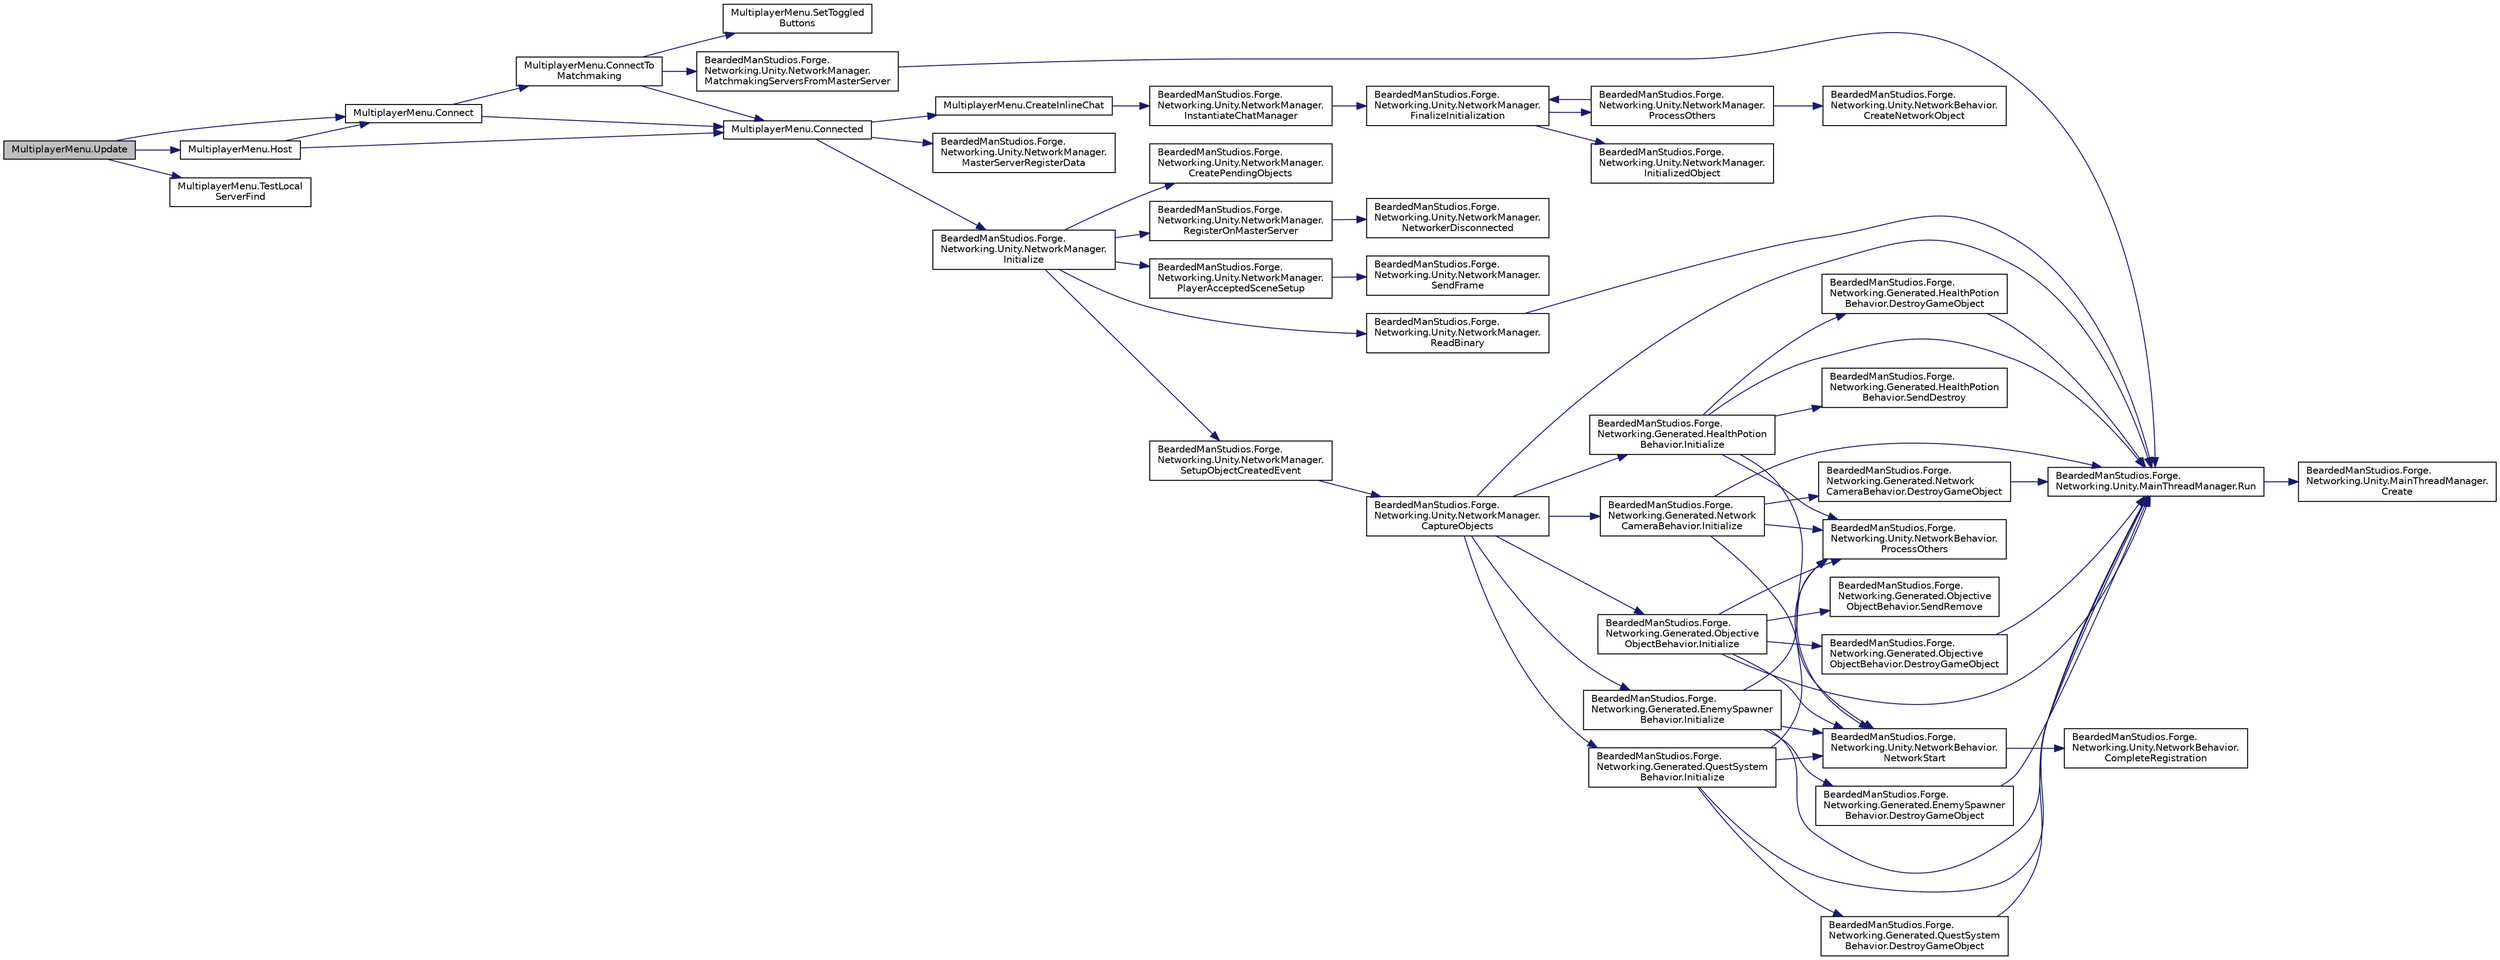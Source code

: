 digraph "MultiplayerMenu.Update"
{
 // LATEX_PDF_SIZE
  edge [fontname="Helvetica",fontsize="10",labelfontname="Helvetica",labelfontsize="10"];
  node [fontname="Helvetica",fontsize="10",shape=record];
  rankdir="LR";
  Node160 [label="MultiplayerMenu.Update",height=0.2,width=0.4,color="black", fillcolor="grey75", style="filled", fontcolor="black",tooltip=" "];
  Node160 -> Node161 [color="midnightblue",fontsize="10",style="solid",fontname="Helvetica"];
  Node161 [label="MultiplayerMenu.Host",height=0.2,width=0.4,color="black", fillcolor="white", style="filled",URL="$class_multiplayer_menu.html#a21fc59413ed9675145c3e3acf475c1ff",tooltip=" "];
  Node161 -> Node162 [color="midnightblue",fontsize="10",style="solid",fontname="Helvetica"];
  Node162 [label="MultiplayerMenu.Connect",height=0.2,width=0.4,color="black", fillcolor="white", style="filled",URL="$class_multiplayer_menu.html#a526449743e8a5a328a6521c15e3c0914",tooltip=" "];
  Node162 -> Node163 [color="midnightblue",fontsize="10",style="solid",fontname="Helvetica"];
  Node163 [label="MultiplayerMenu.ConnectTo\lMatchmaking",height=0.2,width=0.4,color="black", fillcolor="white", style="filled",URL="$class_multiplayer_menu.html#ac59247f573fda993ceb9d49340817e8d",tooltip=" "];
  Node163 -> Node164 [color="midnightblue",fontsize="10",style="solid",fontname="Helvetica"];
  Node164 [label="MultiplayerMenu.SetToggled\lButtons",height=0.2,width=0.4,color="black", fillcolor="white", style="filled",URL="$class_multiplayer_menu.html#ae84c9af57129fa39524d735fce1f97db",tooltip=" "];
  Node163 -> Node165 [color="midnightblue",fontsize="10",style="solid",fontname="Helvetica"];
  Node165 [label="BeardedManStudios.Forge.\lNetworking.Unity.NetworkManager.\lMatchmakingServersFromMasterServer",height=0.2,width=0.4,color="black", fillcolor="white", style="filled",URL="$class_bearded_man_studios_1_1_forge_1_1_networking_1_1_unity_1_1_network_manager.html#aea54d2d5ec640c955c65a3884a94e173",tooltip=" "];
  Node165 -> Node166 [color="midnightblue",fontsize="10",style="solid",fontname="Helvetica"];
  Node166 [label="BeardedManStudios.Forge.\lNetworking.Unity.MainThreadManager.Run",height=0.2,width=0.4,color="black", fillcolor="white", style="filled",URL="$class_bearded_man_studios_1_1_forge_1_1_networking_1_1_unity_1_1_main_thread_manager.html#a7af2419cbe4e68c03830072a2fb535b8",tooltip="Add a function to the list of functions to call on the main thread via the Update function"];
  Node166 -> Node167 [color="midnightblue",fontsize="10",style="solid",fontname="Helvetica"];
  Node167 [label="BeardedManStudios.Forge.\lNetworking.Unity.MainThreadManager.\lCreate",height=0.2,width=0.4,color="black", fillcolor="white", style="filled",URL="$class_bearded_man_studios_1_1_forge_1_1_networking_1_1_unity_1_1_main_thread_manager.html#a1c20676eb649b3ce5d53a15f1d57c7e4",tooltip="This will create a main thread manager if one is not already created"];
  Node163 -> Node168 [color="midnightblue",fontsize="10",style="solid",fontname="Helvetica"];
  Node168 [label="MultiplayerMenu.Connected",height=0.2,width=0.4,color="black", fillcolor="white", style="filled",URL="$class_multiplayer_menu.html#a9abdf7c39a350156f752026fa79117d7",tooltip=" "];
  Node168 -> Node169 [color="midnightblue",fontsize="10",style="solid",fontname="Helvetica"];
  Node169 [label="BeardedManStudios.Forge.\lNetworking.Unity.NetworkManager.\lMasterServerRegisterData",height=0.2,width=0.4,color="black", fillcolor="white", style="filled",URL="$class_bearded_man_studios_1_1_forge_1_1_networking_1_1_unity_1_1_network_manager.html#a6750ae5c5bb32aad946ed02508e6d70e",tooltip=" "];
  Node168 -> Node170 [color="midnightblue",fontsize="10",style="solid",fontname="Helvetica"];
  Node170 [label="BeardedManStudios.Forge.\lNetworking.Unity.NetworkManager.\lInitialize",height=0.2,width=0.4,color="black", fillcolor="white", style="filled",URL="$class_bearded_man_studios_1_1_forge_1_1_networking_1_1_unity_1_1_network_manager.html#aad1aedb079fcd2f6e290579764fefa4b",tooltip=" "];
  Node170 -> Node171 [color="midnightblue",fontsize="10",style="solid",fontname="Helvetica"];
  Node171 [label="BeardedManStudios.Forge.\lNetworking.Unity.NetworkManager.\lCreatePendingObjects",height=0.2,width=0.4,color="black", fillcolor="white", style="filled",URL="$class_bearded_man_studios_1_1_forge_1_1_networking_1_1_unity_1_1_network_manager.html#ad119f6f9622a59e6ffd8f7a40d21f718",tooltip=" "];
  Node170 -> Node172 [color="midnightblue",fontsize="10",style="solid",fontname="Helvetica"];
  Node172 [label="BeardedManStudios.Forge.\lNetworking.Unity.NetworkManager.\lReadBinary",height=0.2,width=0.4,color="black", fillcolor="white", style="filled",URL="$class_bearded_man_studios_1_1_forge_1_1_networking_1_1_unity_1_1_network_manager.html#aded61a88cd80c80b52cfcc561a5feb1d",tooltip=" "];
  Node172 -> Node166 [color="midnightblue",fontsize="10",style="solid",fontname="Helvetica"];
  Node170 -> Node173 [color="midnightblue",fontsize="10",style="solid",fontname="Helvetica"];
  Node173 [label="BeardedManStudios.Forge.\lNetworking.Unity.NetworkManager.\lSetupObjectCreatedEvent",height=0.2,width=0.4,color="black", fillcolor="white", style="filled",URL="$class_bearded_man_studios_1_1_forge_1_1_networking_1_1_unity_1_1_network_manager.html#ade6720b520399c5e1ed3816cb7702ca4",tooltip=" "];
  Node173 -> Node174 [color="midnightblue",fontsize="10",style="solid",fontname="Helvetica"];
  Node174 [label="BeardedManStudios.Forge.\lNetworking.Unity.NetworkManager.\lCaptureObjects",height=0.2,width=0.4,color="black", fillcolor="white", style="filled",URL="$class_bearded_man_studios_1_1_forge_1_1_networking_1_1_unity_1_1_network_manager.html#a4628cc1bbd3ef3b778e329eb96655960",tooltip=" "];
  Node174 -> Node166 [color="midnightblue",fontsize="10",style="solid",fontname="Helvetica"];
  Node174 -> Node175 [color="midnightblue",fontsize="10",style="solid",fontname="Helvetica"];
  Node175 [label="BeardedManStudios.Forge.\lNetworking.Generated.EnemySpawner\lBehavior.Initialize",height=0.2,width=0.4,color="black", fillcolor="white", style="filled",URL="$class_bearded_man_studios_1_1_forge_1_1_networking_1_1_generated_1_1_enemy_spawner_behavior.html#aed221fb5efd3c96bfed0facebd896d09",tooltip=" "];
  Node175 -> Node176 [color="midnightblue",fontsize="10",style="solid",fontname="Helvetica"];
  Node176 [label="BeardedManStudios.Forge.\lNetworking.Generated.EnemySpawner\lBehavior.DestroyGameObject",height=0.2,width=0.4,color="black", fillcolor="white", style="filled",URL="$class_bearded_man_studios_1_1_forge_1_1_networking_1_1_generated_1_1_enemy_spawner_behavior.html#a210ee7a5f20770042be73fd848756ed5",tooltip=" "];
  Node176 -> Node166 [color="midnightblue",fontsize="10",style="solid",fontname="Helvetica"];
  Node175 -> Node177 [color="midnightblue",fontsize="10",style="solid",fontname="Helvetica"];
  Node177 [label="BeardedManStudios.Forge.\lNetworking.Unity.NetworkBehavior.\lProcessOthers",height=0.2,width=0.4,color="black", fillcolor="white", style="filled",URL="$class_bearded_man_studios_1_1_forge_1_1_networking_1_1_unity_1_1_network_behavior.html#a2ceaaf2ded90d5a010ee347c860d0b1f",tooltip=" "];
  Node175 -> Node166 [color="midnightblue",fontsize="10",style="solid",fontname="Helvetica"];
  Node175 -> Node178 [color="midnightblue",fontsize="10",style="solid",fontname="Helvetica"];
  Node178 [label="BeardedManStudios.Forge.\lNetworking.Unity.NetworkBehavior.\lNetworkStart",height=0.2,width=0.4,color="black", fillcolor="white", style="filled",URL="$class_bearded_man_studios_1_1_forge_1_1_networking_1_1_unity_1_1_network_behavior.html#a1882dec445bea7dd37bb67f5d004e757",tooltip=" "];
  Node178 -> Node179 [color="midnightblue",fontsize="10",style="solid",fontname="Helvetica"];
  Node179 [label="BeardedManStudios.Forge.\lNetworking.Unity.NetworkBehavior.\lCompleteRegistration",height=0.2,width=0.4,color="black", fillcolor="white", style="filled",URL="$class_bearded_man_studios_1_1_forge_1_1_networking_1_1_unity_1_1_network_behavior.html#a7f643955f4a6071446390d3678385eec",tooltip=" "];
  Node174 -> Node180 [color="midnightblue",fontsize="10",style="solid",fontname="Helvetica"];
  Node180 [label="BeardedManStudios.Forge.\lNetworking.Generated.HealthPotion\lBehavior.Initialize",height=0.2,width=0.4,color="black", fillcolor="white", style="filled",URL="$class_bearded_man_studios_1_1_forge_1_1_networking_1_1_generated_1_1_health_potion_behavior.html#a6f3fc4e16bdc76f7dee045af5ee6548a",tooltip=" "];
  Node180 -> Node181 [color="midnightblue",fontsize="10",style="solid",fontname="Helvetica"];
  Node181 [label="BeardedManStudios.Forge.\lNetworking.Generated.HealthPotion\lBehavior.SendDestroy",height=0.2,width=0.4,color="black", fillcolor="white", style="filled",URL="$class_bearded_man_studios_1_1_forge_1_1_networking_1_1_generated_1_1_health_potion_behavior.html#a6cfc4214ced5faf41ed01d9386ff24c1",tooltip="Arguments:"];
  Node180 -> Node182 [color="midnightblue",fontsize="10",style="solid",fontname="Helvetica"];
  Node182 [label="BeardedManStudios.Forge.\lNetworking.Generated.HealthPotion\lBehavior.DestroyGameObject",height=0.2,width=0.4,color="black", fillcolor="white", style="filled",URL="$class_bearded_man_studios_1_1_forge_1_1_networking_1_1_generated_1_1_health_potion_behavior.html#aa854040c0206642119d081d7366fd403",tooltip=" "];
  Node182 -> Node166 [color="midnightblue",fontsize="10",style="solid",fontname="Helvetica"];
  Node180 -> Node177 [color="midnightblue",fontsize="10",style="solid",fontname="Helvetica"];
  Node180 -> Node166 [color="midnightblue",fontsize="10",style="solid",fontname="Helvetica"];
  Node180 -> Node178 [color="midnightblue",fontsize="10",style="solid",fontname="Helvetica"];
  Node174 -> Node183 [color="midnightblue",fontsize="10",style="solid",fontname="Helvetica"];
  Node183 [label="BeardedManStudios.Forge.\lNetworking.Generated.Network\lCameraBehavior.Initialize",height=0.2,width=0.4,color="black", fillcolor="white", style="filled",URL="$class_bearded_man_studios_1_1_forge_1_1_networking_1_1_generated_1_1_network_camera_behavior.html#a68b41719a29018e0161be6b2f852b74c",tooltip=" "];
  Node183 -> Node184 [color="midnightblue",fontsize="10",style="solid",fontname="Helvetica"];
  Node184 [label="BeardedManStudios.Forge.\lNetworking.Generated.Network\lCameraBehavior.DestroyGameObject",height=0.2,width=0.4,color="black", fillcolor="white", style="filled",URL="$class_bearded_man_studios_1_1_forge_1_1_networking_1_1_generated_1_1_network_camera_behavior.html#a67ecafd4bda5a38cb2d25319108c68df",tooltip=" "];
  Node184 -> Node166 [color="midnightblue",fontsize="10",style="solid",fontname="Helvetica"];
  Node183 -> Node177 [color="midnightblue",fontsize="10",style="solid",fontname="Helvetica"];
  Node183 -> Node166 [color="midnightblue",fontsize="10",style="solid",fontname="Helvetica"];
  Node183 -> Node178 [color="midnightblue",fontsize="10",style="solid",fontname="Helvetica"];
  Node174 -> Node185 [color="midnightblue",fontsize="10",style="solid",fontname="Helvetica"];
  Node185 [label="BeardedManStudios.Forge.\lNetworking.Generated.Objective\lObjectBehavior.Initialize",height=0.2,width=0.4,color="black", fillcolor="white", style="filled",URL="$class_bearded_man_studios_1_1_forge_1_1_networking_1_1_generated_1_1_objective_object_behavior.html#a47a4a232a6b2e6eeec036074e3a46de7",tooltip=" "];
  Node185 -> Node186 [color="midnightblue",fontsize="10",style="solid",fontname="Helvetica"];
  Node186 [label="BeardedManStudios.Forge.\lNetworking.Generated.Objective\lObjectBehavior.SendRemove",height=0.2,width=0.4,color="black", fillcolor="white", style="filled",URL="$class_bearded_man_studios_1_1_forge_1_1_networking_1_1_generated_1_1_objective_object_behavior.html#af6b8f1c02f2eaf3f67373c1589553881",tooltip="Arguments:"];
  Node185 -> Node187 [color="midnightblue",fontsize="10",style="solid",fontname="Helvetica"];
  Node187 [label="BeardedManStudios.Forge.\lNetworking.Generated.Objective\lObjectBehavior.DestroyGameObject",height=0.2,width=0.4,color="black", fillcolor="white", style="filled",URL="$class_bearded_man_studios_1_1_forge_1_1_networking_1_1_generated_1_1_objective_object_behavior.html#a520b907db91793aab94a4be348664c04",tooltip=" "];
  Node187 -> Node166 [color="midnightblue",fontsize="10",style="solid",fontname="Helvetica"];
  Node185 -> Node177 [color="midnightblue",fontsize="10",style="solid",fontname="Helvetica"];
  Node185 -> Node166 [color="midnightblue",fontsize="10",style="solid",fontname="Helvetica"];
  Node185 -> Node178 [color="midnightblue",fontsize="10",style="solid",fontname="Helvetica"];
  Node174 -> Node188 [color="midnightblue",fontsize="10",style="solid",fontname="Helvetica"];
  Node188 [label="BeardedManStudios.Forge.\lNetworking.Generated.QuestSystem\lBehavior.Initialize",height=0.2,width=0.4,color="black", fillcolor="white", style="filled",URL="$class_bearded_man_studios_1_1_forge_1_1_networking_1_1_generated_1_1_quest_system_behavior.html#a8b320d7d7e7db1d712a2e297a57d9a26",tooltip=" "];
  Node188 -> Node189 [color="midnightblue",fontsize="10",style="solid",fontname="Helvetica"];
  Node189 [label="BeardedManStudios.Forge.\lNetworking.Generated.QuestSystem\lBehavior.DestroyGameObject",height=0.2,width=0.4,color="black", fillcolor="white", style="filled",URL="$class_bearded_man_studios_1_1_forge_1_1_networking_1_1_generated_1_1_quest_system_behavior.html#a5b2000b576e3d0e995d0bc99c7b643cc",tooltip=" "];
  Node189 -> Node166 [color="midnightblue",fontsize="10",style="solid",fontname="Helvetica"];
  Node188 -> Node177 [color="midnightblue",fontsize="10",style="solid",fontname="Helvetica"];
  Node188 -> Node166 [color="midnightblue",fontsize="10",style="solid",fontname="Helvetica"];
  Node188 -> Node178 [color="midnightblue",fontsize="10",style="solid",fontname="Helvetica"];
  Node170 -> Node190 [color="midnightblue",fontsize="10",style="solid",fontname="Helvetica"];
  Node190 [label="BeardedManStudios.Forge.\lNetworking.Unity.NetworkManager.\lRegisterOnMasterServer",height=0.2,width=0.4,color="black", fillcolor="white", style="filled",URL="$class_bearded_man_studios_1_1_forge_1_1_networking_1_1_unity_1_1_network_manager.html#a3203d9a7e205c29a6fb88fc1ab0edf87",tooltip=" "];
  Node190 -> Node191 [color="midnightblue",fontsize="10",style="solid",fontname="Helvetica"];
  Node191 [label="BeardedManStudios.Forge.\lNetworking.Unity.NetworkManager.\lNetworkerDisconnected",height=0.2,width=0.4,color="black", fillcolor="white", style="filled",URL="$class_bearded_man_studios_1_1_forge_1_1_networking_1_1_unity_1_1_network_manager.html#a2a387dbb0a7e00649b481ba45d7674a8",tooltip=" "];
  Node170 -> Node192 [color="midnightblue",fontsize="10",style="solid",fontname="Helvetica"];
  Node192 [label="BeardedManStudios.Forge.\lNetworking.Unity.NetworkManager.\lPlayerAcceptedSceneSetup",height=0.2,width=0.4,color="black", fillcolor="white", style="filled",URL="$class_bearded_man_studios_1_1_forge_1_1_networking_1_1_unity_1_1_network_manager.html#aacd81617f3cd9c268d768efc33403ced",tooltip="Called automatically when a new player is accepted and sends the player the currently loaded scene in..."];
  Node192 -> Node193 [color="midnightblue",fontsize="10",style="solid",fontname="Helvetica"];
  Node193 [label="BeardedManStudios.Forge.\lNetworking.Unity.NetworkManager.\lSendFrame",height=0.2,width=0.4,color="black", fillcolor="white", style="filled",URL="$class_bearded_man_studios_1_1_forge_1_1_networking_1_1_unity_1_1_network_manager.html#ae69882559d100673bd0934cdab530ff3",tooltip="A wrapper around the various raw send methods for the client and server types"];
  Node168 -> Node194 [color="midnightblue",fontsize="10",style="solid",fontname="Helvetica"];
  Node194 [label="MultiplayerMenu.CreateInlineChat",height=0.2,width=0.4,color="black", fillcolor="white", style="filled",URL="$class_multiplayer_menu.html#a680ea4728569ffbfd306210dab66b14b",tooltip=" "];
  Node194 -> Node195 [color="midnightblue",fontsize="10",style="solid",fontname="Helvetica"];
  Node195 [label="BeardedManStudios.Forge.\lNetworking.Unity.NetworkManager.\lInstantiateChatManager",height=0.2,width=0.4,color="black", fillcolor="white", style="filled",URL="$class_bearded_man_studios_1_1_forge_1_1_networking_1_1_unity_1_1_network_manager.html#a3778e4ecb37f9a0a258b2ec8a64ff020",tooltip="Instantiate an instance of ChatManager"];
  Node195 -> Node196 [color="midnightblue",fontsize="10",style="solid",fontname="Helvetica"];
  Node196 [label="BeardedManStudios.Forge.\lNetworking.Unity.NetworkManager.\lFinalizeInitialization",height=0.2,width=0.4,color="black", fillcolor="white", style="filled",URL="$class_bearded_man_studios_1_1_forge_1_1_networking_1_1_unity_1_1_network_manager.html#a96650852c8bd8da55ff8bf730db311be",tooltip=" "];
  Node196 -> Node197 [color="midnightblue",fontsize="10",style="solid",fontname="Helvetica"];
  Node197 [label="BeardedManStudios.Forge.\lNetworking.Unity.NetworkManager.\lInitializedObject",height=0.2,width=0.4,color="black", fillcolor="white", style="filled",URL="$class_bearded_man_studios_1_1_forge_1_1_networking_1_1_unity_1_1_network_manager.html#ae686c351a1670cc0c3d285edfeb844cb",tooltip=" "];
  Node196 -> Node198 [color="midnightblue",fontsize="10",style="solid",fontname="Helvetica"];
  Node198 [label="BeardedManStudios.Forge.\lNetworking.Unity.NetworkManager.\lProcessOthers",height=0.2,width=0.4,color="black", fillcolor="white", style="filled",URL="$class_bearded_man_studios_1_1_forge_1_1_networking_1_1_unity_1_1_network_manager.html#aea7250d4e3af6034f73a5f902f511c88",tooltip=" "];
  Node198 -> Node199 [color="midnightblue",fontsize="10",style="solid",fontname="Helvetica"];
  Node199 [label="BeardedManStudios.Forge.\lNetworking.Unity.NetworkBehavior.\lCreateNetworkObject",height=0.2,width=0.4,color="black", fillcolor="white", style="filled",URL="$class_bearded_man_studios_1_1_forge_1_1_networking_1_1_unity_1_1_network_behavior.html#a091715ed99cf83053ae02e18d6cd2092",tooltip=" "];
  Node198 -> Node196 [color="midnightblue",fontsize="10",style="solid",fontname="Helvetica"];
  Node162 -> Node168 [color="midnightblue",fontsize="10",style="solid",fontname="Helvetica"];
  Node161 -> Node168 [color="midnightblue",fontsize="10",style="solid",fontname="Helvetica"];
  Node160 -> Node162 [color="midnightblue",fontsize="10",style="solid",fontname="Helvetica"];
  Node160 -> Node200 [color="midnightblue",fontsize="10",style="solid",fontname="Helvetica"];
  Node200 [label="MultiplayerMenu.TestLocal\lServerFind",height=0.2,width=0.4,color="black", fillcolor="white", style="filled",URL="$class_multiplayer_menu.html#a253711b5c04c3f640c1202c7f397bfeb",tooltip=" "];
}
